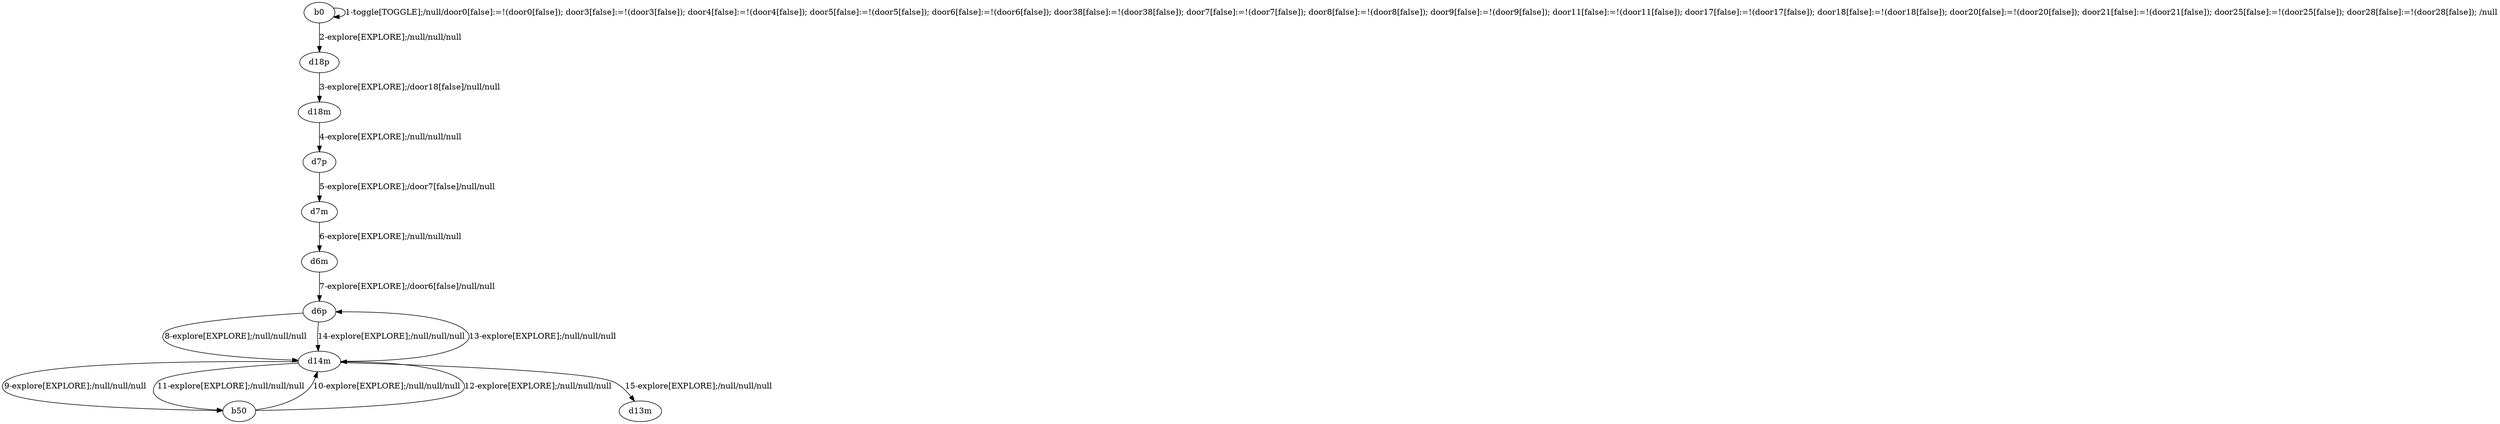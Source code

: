 # Total number of goals covered by this test: 1
# d14m --> d6p

digraph g {
"b0" -> "b0" [label = "1-toggle[TOGGLE];/null/door0[false]:=!(door0[false]); door3[false]:=!(door3[false]); door4[false]:=!(door4[false]); door5[false]:=!(door5[false]); door6[false]:=!(door6[false]); door38[false]:=!(door38[false]); door7[false]:=!(door7[false]); door8[false]:=!(door8[false]); door9[false]:=!(door9[false]); door11[false]:=!(door11[false]); door17[false]:=!(door17[false]); door18[false]:=!(door18[false]); door20[false]:=!(door20[false]); door21[false]:=!(door21[false]); door25[false]:=!(door25[false]); door28[false]:=!(door28[false]); /null"];
"b0" -> "d18p" [label = "2-explore[EXPLORE];/null/null/null"];
"d18p" -> "d18m" [label = "3-explore[EXPLORE];/door18[false]/null/null"];
"d18m" -> "d7p" [label = "4-explore[EXPLORE];/null/null/null"];
"d7p" -> "d7m" [label = "5-explore[EXPLORE];/door7[false]/null/null"];
"d7m" -> "d6m" [label = "6-explore[EXPLORE];/null/null/null"];
"d6m" -> "d6p" [label = "7-explore[EXPLORE];/door6[false]/null/null"];
"d6p" -> "d14m" [label = "8-explore[EXPLORE];/null/null/null"];
"d14m" -> "b50" [label = "9-explore[EXPLORE];/null/null/null"];
"b50" -> "d14m" [label = "10-explore[EXPLORE];/null/null/null"];
"d14m" -> "b50" [label = "11-explore[EXPLORE];/null/null/null"];
"b50" -> "d14m" [label = "12-explore[EXPLORE];/null/null/null"];
"d14m" -> "d6p" [label = "13-explore[EXPLORE];/null/null/null"];
"d6p" -> "d14m" [label = "14-explore[EXPLORE];/null/null/null"];
"d14m" -> "d13m" [label = "15-explore[EXPLORE];/null/null/null"];
}